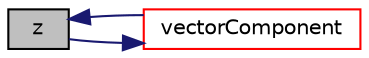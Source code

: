 digraph "z"
{
  bgcolor="transparent";
  edge [fontname="Helvetica",fontsize="10",labelfontname="Helvetica",labelfontsize="10"];
  node [fontname="Helvetica",fontsize="10",shape=record];
  rankdir="LR";
  Node1 [label="z",height=0.2,width=0.4,color="black", fillcolor="grey75", style="filled", fontcolor="black"];
  Node1 -> Node2 [color="midnightblue",fontsize="10",style="solid",fontname="Helvetica"];
  Node2 [label="vectorComponent",height=0.2,width=0.4,color="red",URL="$a02640.html#a8dca90cd31dbf5b9d672db056cd9484f"];
  Node2 -> Node1 [color="midnightblue",fontsize="10",style="solid",fontname="Helvetica"];
}
